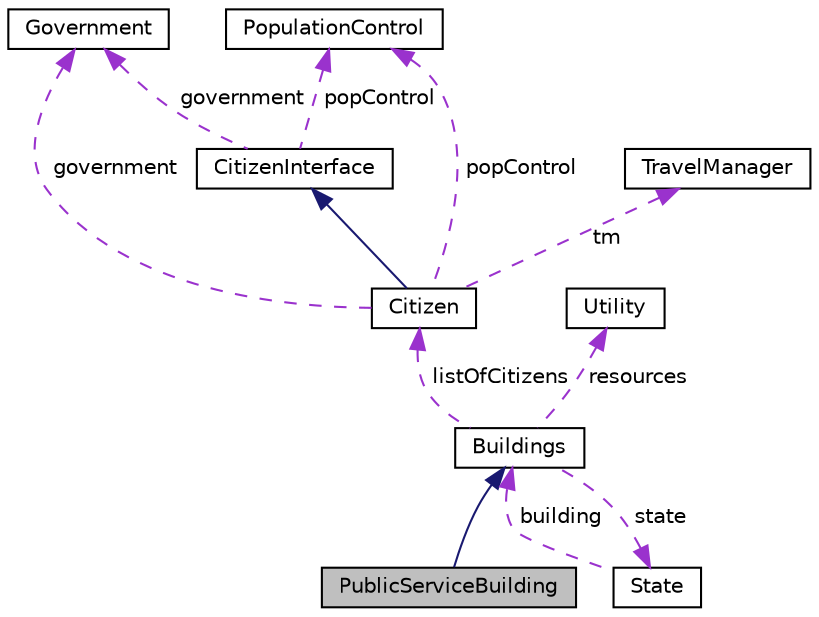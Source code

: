 digraph "PublicServiceBuilding"
{
 // LATEX_PDF_SIZE
  edge [fontname="Helvetica",fontsize="10",labelfontname="Helvetica",labelfontsize="10"];
  node [fontname="Helvetica",fontsize="10",shape=record];
  Node1 [label="PublicServiceBuilding",height=0.2,width=0.4,color="black", fillcolor="grey75", style="filled", fontcolor="black",tooltip="Abstract class representing a public service building, inheriting from Buildings."];
  Node2 -> Node1 [dir="back",color="midnightblue",fontsize="10",style="solid",fontname="Helvetica"];
  Node2 [label="Buildings",height=0.2,width=0.4,color="black", fillcolor="white", style="filled",URL="$classBuildings.html",tooltip="Abstract base class representing a building with basic utilities and resource requirements."];
  Node3 -> Node2 [dir="back",color="darkorchid3",fontsize="10",style="dashed",label=" listOfCitizens" ,fontname="Helvetica"];
  Node3 [label="Citizen",height=0.2,width=0.4,color="black", fillcolor="white", style="filled",URL="$classCitizen.html",tooltip="Represents a citizen in the government system."];
  Node4 -> Node3 [dir="back",color="midnightblue",fontsize="10",style="solid",fontname="Helvetica"];
  Node4 [label="CitizenInterface",height=0.2,width=0.4,color="black", fillcolor="white", style="filled",URL="$classCitizenInterface.html",tooltip="An abstract base class that defines the interface for Citizen components."];
  Node5 -> Node4 [dir="back",color="darkorchid3",fontsize="10",style="dashed",label=" government" ,fontname="Helvetica"];
  Node5 [label="Government",height=0.2,width=0.4,color="black", fillcolor="white", style="filled",URL="$classGovernment.html",tooltip="Base class for government sectors implementing Observer pattern for citizen notifications."];
  Node6 -> Node4 [dir="back",color="darkorchid3",fontsize="10",style="dashed",label=" popControl" ,fontname="Helvetica"];
  Node6 [label="PopulationControl",height=0.2,width=0.4,color="black", fillcolor="white", style="filled",URL="$classPopulationControl.html",tooltip="Class for managing population dynamics in a city."];
  Node5 -> Node3 [dir="back",color="darkorchid3",fontsize="10",style="dashed",label=" government" ,fontname="Helvetica"];
  Node7 -> Node3 [dir="back",color="darkorchid3",fontsize="10",style="dashed",label=" tm" ,fontname="Helvetica"];
  Node7 [label="TravelManager",height=0.2,width=0.4,color="black", fillcolor="white", style="filled",URL="$classTravelManager.html",tooltip=" "];
  Node6 -> Node3 [dir="back",color="darkorchid3",fontsize="10",style="dashed",label=" popControl" ,fontname="Helvetica"];
  Node8 -> Node2 [dir="back",color="darkorchid3",fontsize="10",style="dashed",label=" resources" ,fontname="Helvetica"];
  Node8 [label="Utility",height=0.2,width=0.4,color="black", fillcolor="white", style="filled",URL="$classUtility.html",tooltip=" "];
  Node9 -> Node2 [dir="back",color="darkorchid3",fontsize="10",style="dashed",label=" state" ,fontname="Helvetica"];
  Node9 [label="State",height=0.2,width=0.4,color="black", fillcolor="white", style="filled",URL="$classState.html",tooltip="Abstract class representing the state of a building."];
  Node2 -> Node9 [dir="back",color="darkorchid3",fontsize="10",style="dashed",label=" building" ,fontname="Helvetica"];
}
